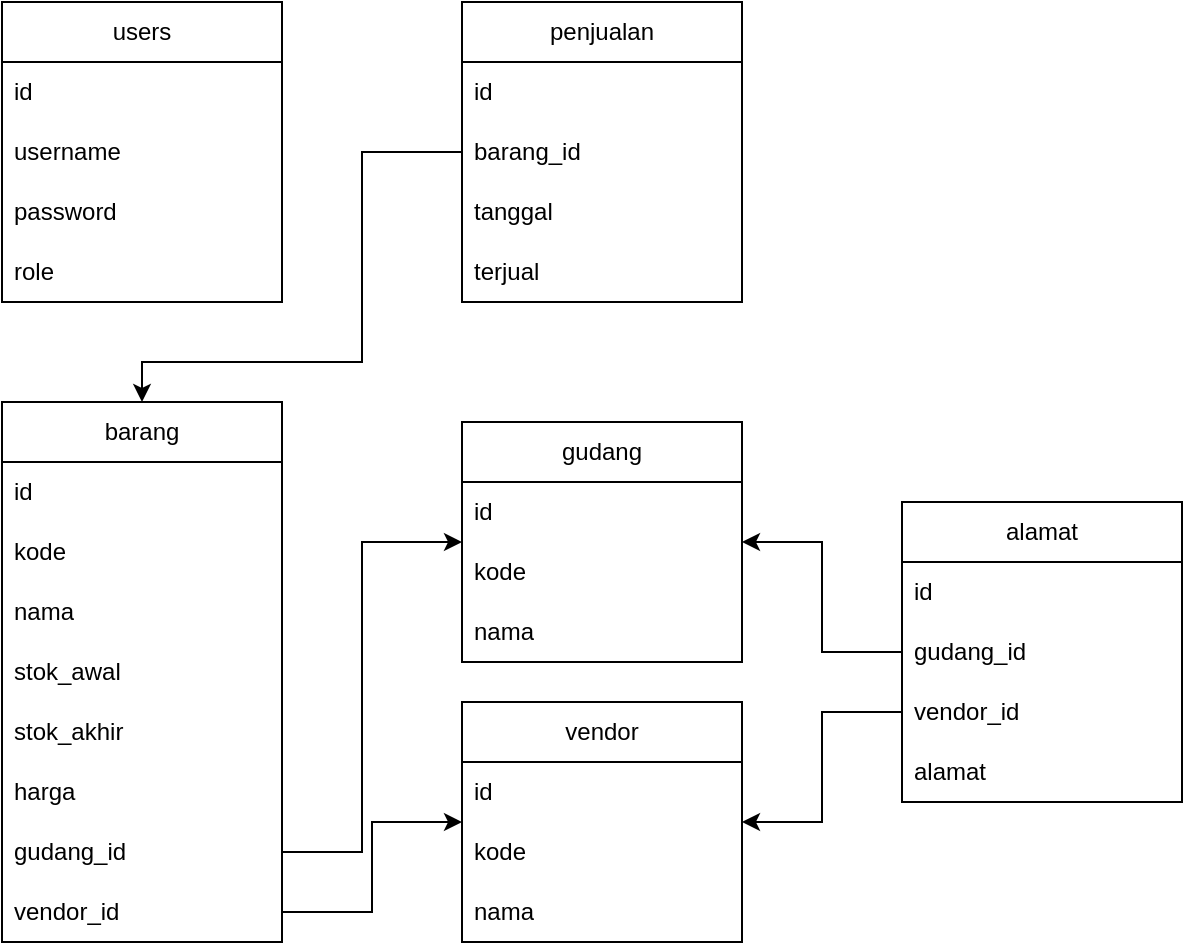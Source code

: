 <mxfile version="20.7.4" type="device"><diagram id="gt4_KsL1PCPWgW394jam" name="Page-1"><mxGraphModel dx="1434" dy="836" grid="1" gridSize="10" guides="1" tooltips="1" connect="1" arrows="1" fold="1" page="1" pageScale="1" pageWidth="850" pageHeight="1100" math="0" shadow="0"><root><mxCell id="0"/><mxCell id="1" parent="0"/><mxCell id="NT6kmGI5-CYWprpdQXGf-1" value="users" style="swimlane;fontStyle=0;childLayout=stackLayout;horizontal=1;startSize=30;horizontalStack=0;resizeParent=1;resizeParentMax=0;resizeLast=0;collapsible=1;marginBottom=0;whiteSpace=wrap;html=1;" parent="1" vertex="1"><mxGeometry x="10" y="10" width="140" height="150" as="geometry"/></mxCell><mxCell id="NT6kmGI5-CYWprpdQXGf-2" value="id" style="text;strokeColor=none;fillColor=none;align=left;verticalAlign=middle;spacingLeft=4;spacingRight=4;overflow=hidden;points=[[0,0.5],[1,0.5]];portConstraint=eastwest;rotatable=0;whiteSpace=wrap;html=1;" parent="NT6kmGI5-CYWprpdQXGf-1" vertex="1"><mxGeometry y="30" width="140" height="30" as="geometry"/></mxCell><mxCell id="NT6kmGI5-CYWprpdQXGf-3" value="username" style="text;strokeColor=none;fillColor=none;align=left;verticalAlign=middle;spacingLeft=4;spacingRight=4;overflow=hidden;points=[[0,0.5],[1,0.5]];portConstraint=eastwest;rotatable=0;whiteSpace=wrap;html=1;" parent="NT6kmGI5-CYWprpdQXGf-1" vertex="1"><mxGeometry y="60" width="140" height="30" as="geometry"/></mxCell><mxCell id="NT6kmGI5-CYWprpdQXGf-4" value="password" style="text;strokeColor=none;fillColor=none;align=left;verticalAlign=middle;spacingLeft=4;spacingRight=4;overflow=hidden;points=[[0,0.5],[1,0.5]];portConstraint=eastwest;rotatable=0;whiteSpace=wrap;html=1;" parent="NT6kmGI5-CYWprpdQXGf-1" vertex="1"><mxGeometry y="90" width="140" height="30" as="geometry"/></mxCell><mxCell id="NT6kmGI5-CYWprpdQXGf-5" value="role" style="text;strokeColor=none;fillColor=none;align=left;verticalAlign=middle;spacingLeft=4;spacingRight=4;overflow=hidden;points=[[0,0.5],[1,0.5]];portConstraint=eastwest;rotatable=0;whiteSpace=wrap;html=1;" parent="NT6kmGI5-CYWprpdQXGf-1" vertex="1"><mxGeometry y="120" width="140" height="30" as="geometry"/></mxCell><mxCell id="NT6kmGI5-CYWprpdQXGf-6" value="penjualan" style="swimlane;fontStyle=0;childLayout=stackLayout;horizontal=1;startSize=30;horizontalStack=0;resizeParent=1;resizeParentMax=0;resizeLast=0;collapsible=1;marginBottom=0;whiteSpace=wrap;html=1;" parent="1" vertex="1"><mxGeometry x="240" y="10" width="140" height="150" as="geometry"/></mxCell><mxCell id="NT6kmGI5-CYWprpdQXGf-7" value="id" style="text;strokeColor=none;fillColor=none;align=left;verticalAlign=middle;spacingLeft=4;spacingRight=4;overflow=hidden;points=[[0,0.5],[1,0.5]];portConstraint=eastwest;rotatable=0;whiteSpace=wrap;html=1;" parent="NT6kmGI5-CYWprpdQXGf-6" vertex="1"><mxGeometry y="30" width="140" height="30" as="geometry"/></mxCell><mxCell id="NT6kmGI5-CYWprpdQXGf-8" value="barang_id" style="text;strokeColor=none;fillColor=none;align=left;verticalAlign=middle;spacingLeft=4;spacingRight=4;overflow=hidden;points=[[0,0.5],[1,0.5]];portConstraint=eastwest;rotatable=0;whiteSpace=wrap;html=1;" parent="NT6kmGI5-CYWprpdQXGf-6" vertex="1"><mxGeometry y="60" width="140" height="30" as="geometry"/></mxCell><mxCell id="NT6kmGI5-CYWprpdQXGf-9" value="tanggal" style="text;strokeColor=none;fillColor=none;align=left;verticalAlign=middle;spacingLeft=4;spacingRight=4;overflow=hidden;points=[[0,0.5],[1,0.5]];portConstraint=eastwest;rotatable=0;whiteSpace=wrap;html=1;" parent="NT6kmGI5-CYWprpdQXGf-6" vertex="1"><mxGeometry y="90" width="140" height="30" as="geometry"/></mxCell><mxCell id="NT6kmGI5-CYWprpdQXGf-10" value="terjual" style="text;strokeColor=none;fillColor=none;align=left;verticalAlign=middle;spacingLeft=4;spacingRight=4;overflow=hidden;points=[[0,0.5],[1,0.5]];portConstraint=eastwest;rotatable=0;whiteSpace=wrap;html=1;" parent="NT6kmGI5-CYWprpdQXGf-6" vertex="1"><mxGeometry y="120" width="140" height="30" as="geometry"/></mxCell><mxCell id="NT6kmGI5-CYWprpdQXGf-38" style="edgeStyle=orthogonalEdgeStyle;rounded=0;orthogonalLoop=1;jettySize=auto;html=1;" parent="1" source="rG83SQX3nKtI0kl44b0l-1" target="NT6kmGI5-CYWprpdQXGf-16" edge="1"><mxGeometry relative="1" as="geometry"><Array as="points"/></mxGeometry></mxCell><mxCell id="NT6kmGI5-CYWprpdQXGf-43" style="edgeStyle=orthogonalEdgeStyle;rounded=0;orthogonalLoop=1;jettySize=auto;html=1;" parent="1" source="NT6kmGI5-CYWprpdQXGf-37" target="NT6kmGI5-CYWprpdQXGf-12" edge="1"><mxGeometry relative="1" as="geometry"><Array as="points"><mxPoint x="190" y="435"/><mxPoint x="190" y="280"/></Array></mxGeometry></mxCell><mxCell id="NT6kmGI5-CYWprpdQXGf-20" value="barang" style="swimlane;fontStyle=0;childLayout=stackLayout;horizontal=1;startSize=30;horizontalStack=0;resizeParent=1;resizeParentMax=0;resizeLast=0;collapsible=1;marginBottom=0;whiteSpace=wrap;html=1;" parent="1" vertex="1"><mxGeometry x="10" y="210" width="140" height="270" as="geometry"/></mxCell><mxCell id="NT6kmGI5-CYWprpdQXGf-21" value="id" style="text;strokeColor=none;fillColor=none;align=left;verticalAlign=middle;spacingLeft=4;spacingRight=4;overflow=hidden;points=[[0,0.5],[1,0.5]];portConstraint=eastwest;rotatable=0;whiteSpace=wrap;html=1;" parent="NT6kmGI5-CYWprpdQXGf-20" vertex="1"><mxGeometry y="30" width="140" height="30" as="geometry"/></mxCell><mxCell id="NT6kmGI5-CYWprpdQXGf-22" value="kode" style="text;strokeColor=none;fillColor=none;align=left;verticalAlign=middle;spacingLeft=4;spacingRight=4;overflow=hidden;points=[[0,0.5],[1,0.5]];portConstraint=eastwest;rotatable=0;whiteSpace=wrap;html=1;" parent="NT6kmGI5-CYWprpdQXGf-20" vertex="1"><mxGeometry y="60" width="140" height="30" as="geometry"/></mxCell><mxCell id="NT6kmGI5-CYWprpdQXGf-23" value="nama" style="text;strokeColor=none;fillColor=none;align=left;verticalAlign=middle;spacingLeft=4;spacingRight=4;overflow=hidden;points=[[0,0.5],[1,0.5]];portConstraint=eastwest;rotatable=0;whiteSpace=wrap;html=1;" parent="NT6kmGI5-CYWprpdQXGf-20" vertex="1"><mxGeometry y="90" width="140" height="30" as="geometry"/></mxCell><mxCell id="NT6kmGI5-CYWprpdQXGf-24" value="stok_awal" style="text;strokeColor=none;fillColor=none;align=left;verticalAlign=middle;spacingLeft=4;spacingRight=4;overflow=hidden;points=[[0,0.5],[1,0.5]];portConstraint=eastwest;rotatable=0;whiteSpace=wrap;html=1;" parent="NT6kmGI5-CYWprpdQXGf-20" vertex="1"><mxGeometry y="120" width="140" height="30" as="geometry"/></mxCell><mxCell id="NT6kmGI5-CYWprpdQXGf-25" value="stok_akhir" style="text;strokeColor=none;fillColor=none;align=left;verticalAlign=middle;spacingLeft=4;spacingRight=4;overflow=hidden;points=[[0,0.5],[1,0.5]];portConstraint=eastwest;rotatable=0;whiteSpace=wrap;html=1;" parent="NT6kmGI5-CYWprpdQXGf-20" vertex="1"><mxGeometry y="150" width="140" height="30" as="geometry"/></mxCell><mxCell id="NT6kmGI5-CYWprpdQXGf-26" value="harga" style="text;strokeColor=none;fillColor=none;align=left;verticalAlign=middle;spacingLeft=4;spacingRight=4;overflow=hidden;points=[[0,0.5],[1,0.5]];portConstraint=eastwest;rotatable=0;whiteSpace=wrap;html=1;" parent="NT6kmGI5-CYWprpdQXGf-20" vertex="1"><mxGeometry y="180" width="140" height="30" as="geometry"/></mxCell><mxCell id="NT6kmGI5-CYWprpdQXGf-37" value="gudang_id" style="text;strokeColor=none;fillColor=none;align=left;verticalAlign=middle;spacingLeft=4;spacingRight=4;overflow=hidden;points=[[0,0.5],[1,0.5]];portConstraint=eastwest;rotatable=0;whiteSpace=wrap;html=1;" parent="NT6kmGI5-CYWprpdQXGf-20" vertex="1"><mxGeometry y="210" width="140" height="30" as="geometry"/></mxCell><mxCell id="rG83SQX3nKtI0kl44b0l-1" value="vendor_id" style="text;strokeColor=none;fillColor=none;align=left;verticalAlign=middle;spacingLeft=4;spacingRight=4;overflow=hidden;points=[[0,0.5],[1,0.5]];portConstraint=eastwest;rotatable=0;whiteSpace=wrap;html=1;" vertex="1" parent="NT6kmGI5-CYWprpdQXGf-20"><mxGeometry y="240" width="140" height="30" as="geometry"/></mxCell><mxCell id="NT6kmGI5-CYWprpdQXGf-44" style="edgeStyle=orthogonalEdgeStyle;rounded=0;orthogonalLoop=1;jettySize=auto;html=1;" parent="1" source="NT6kmGI5-CYWprpdQXGf-29" target="NT6kmGI5-CYWprpdQXGf-12" edge="1"><mxGeometry relative="1" as="geometry"/></mxCell><mxCell id="NT6kmGI5-CYWprpdQXGf-29" value="alamat" style="swimlane;fontStyle=0;childLayout=stackLayout;horizontal=1;startSize=30;horizontalStack=0;resizeParent=1;resizeParentMax=0;resizeLast=0;collapsible=1;marginBottom=0;whiteSpace=wrap;html=1;" parent="1" vertex="1"><mxGeometry x="460" y="260" width="140" height="150" as="geometry"/></mxCell><mxCell id="NT6kmGI5-CYWprpdQXGf-30" value="id" style="text;strokeColor=none;fillColor=none;align=left;verticalAlign=middle;spacingLeft=4;spacingRight=4;overflow=hidden;points=[[0,0.5],[1,0.5]];portConstraint=eastwest;rotatable=0;whiteSpace=wrap;html=1;" parent="NT6kmGI5-CYWprpdQXGf-29" vertex="1"><mxGeometry y="30" width="140" height="30" as="geometry"/></mxCell><mxCell id="NT6kmGI5-CYWprpdQXGf-32" value="gudang_id" style="text;strokeColor=none;fillColor=none;align=left;verticalAlign=middle;spacingLeft=4;spacingRight=4;overflow=hidden;points=[[0,0.5],[1,0.5]];portConstraint=eastwest;rotatable=0;whiteSpace=wrap;html=1;" parent="NT6kmGI5-CYWprpdQXGf-29" vertex="1"><mxGeometry y="60" width="140" height="30" as="geometry"/></mxCell><mxCell id="NT6kmGI5-CYWprpdQXGf-31" value="vendor_id" style="text;strokeColor=none;fillColor=none;align=left;verticalAlign=middle;spacingLeft=4;spacingRight=4;overflow=hidden;points=[[0,0.5],[1,0.5]];portConstraint=eastwest;rotatable=0;whiteSpace=wrap;html=1;" parent="NT6kmGI5-CYWprpdQXGf-29" vertex="1"><mxGeometry y="90" width="140" height="30" as="geometry"/></mxCell><mxCell id="NT6kmGI5-CYWprpdQXGf-35" value="alamat" style="text;strokeColor=none;fillColor=none;align=left;verticalAlign=middle;spacingLeft=4;spacingRight=4;overflow=hidden;points=[[0,0.5],[1,0.5]];portConstraint=eastwest;rotatable=0;whiteSpace=wrap;html=1;" parent="NT6kmGI5-CYWprpdQXGf-29" vertex="1"><mxGeometry y="120" width="140" height="30" as="geometry"/></mxCell><mxCell id="NT6kmGI5-CYWprpdQXGf-12" value="gudang" style="swimlane;fontStyle=0;childLayout=stackLayout;horizontal=1;startSize=30;horizontalStack=0;resizeParent=1;resizeParentMax=0;resizeLast=0;collapsible=1;marginBottom=0;whiteSpace=wrap;html=1;" parent="1" vertex="1"><mxGeometry x="240" y="220" width="140" height="120" as="geometry"/></mxCell><mxCell id="NT6kmGI5-CYWprpdQXGf-13" value="id" style="text;strokeColor=none;fillColor=none;align=left;verticalAlign=middle;spacingLeft=4;spacingRight=4;overflow=hidden;points=[[0,0.5],[1,0.5]];portConstraint=eastwest;rotatable=0;whiteSpace=wrap;html=1;" parent="NT6kmGI5-CYWprpdQXGf-12" vertex="1"><mxGeometry y="30" width="140" height="30" as="geometry"/></mxCell><mxCell id="NT6kmGI5-CYWprpdQXGf-14" value="kode" style="text;strokeColor=none;fillColor=none;align=left;verticalAlign=middle;spacingLeft=4;spacingRight=4;overflow=hidden;points=[[0,0.5],[1,0.5]];portConstraint=eastwest;rotatable=0;whiteSpace=wrap;html=1;" parent="NT6kmGI5-CYWprpdQXGf-12" vertex="1"><mxGeometry y="60" width="140" height="30" as="geometry"/></mxCell><mxCell id="NT6kmGI5-CYWprpdQXGf-15" value="nama" style="text;strokeColor=none;fillColor=none;align=left;verticalAlign=middle;spacingLeft=4;spacingRight=4;overflow=hidden;points=[[0,0.5],[1,0.5]];portConstraint=eastwest;rotatable=0;whiteSpace=wrap;html=1;" parent="NT6kmGI5-CYWprpdQXGf-12" vertex="1"><mxGeometry y="90" width="140" height="30" as="geometry"/></mxCell><mxCell id="NT6kmGI5-CYWprpdQXGf-16" value="vendor" style="swimlane;fontStyle=0;childLayout=stackLayout;horizontal=1;startSize=30;horizontalStack=0;resizeParent=1;resizeParentMax=0;resizeLast=0;collapsible=1;marginBottom=0;whiteSpace=wrap;html=1;" parent="1" vertex="1"><mxGeometry x="240" y="360" width="140" height="120" as="geometry"/></mxCell><mxCell id="NT6kmGI5-CYWprpdQXGf-17" value="id" style="text;strokeColor=none;fillColor=none;align=left;verticalAlign=middle;spacingLeft=4;spacingRight=4;overflow=hidden;points=[[0,0.5],[1,0.5]];portConstraint=eastwest;rotatable=0;whiteSpace=wrap;html=1;" parent="NT6kmGI5-CYWprpdQXGf-16" vertex="1"><mxGeometry y="30" width="140" height="30" as="geometry"/></mxCell><mxCell id="NT6kmGI5-CYWprpdQXGf-18" value="kode" style="text;strokeColor=none;fillColor=none;align=left;verticalAlign=middle;spacingLeft=4;spacingRight=4;overflow=hidden;points=[[0,0.5],[1,0.5]];portConstraint=eastwest;rotatable=0;whiteSpace=wrap;html=1;" parent="NT6kmGI5-CYWprpdQXGf-16" vertex="1"><mxGeometry y="60" width="140" height="30" as="geometry"/></mxCell><mxCell id="NT6kmGI5-CYWprpdQXGf-19" value="nama" style="text;strokeColor=none;fillColor=none;align=left;verticalAlign=middle;spacingLeft=4;spacingRight=4;overflow=hidden;points=[[0,0.5],[1,0.5]];portConstraint=eastwest;rotatable=0;whiteSpace=wrap;html=1;" parent="NT6kmGI5-CYWprpdQXGf-16" vertex="1"><mxGeometry y="90" width="140" height="30" as="geometry"/></mxCell><mxCell id="rG83SQX3nKtI0kl44b0l-2" style="edgeStyle=orthogonalEdgeStyle;rounded=0;orthogonalLoop=1;jettySize=auto;html=1;" edge="1" parent="1" source="NT6kmGI5-CYWprpdQXGf-8" target="NT6kmGI5-CYWprpdQXGf-20"><mxGeometry relative="1" as="geometry"><Array as="points"><mxPoint x="190" y="85"/><mxPoint x="190" y="190"/><mxPoint x="80" y="190"/></Array></mxGeometry></mxCell><mxCell id="rG83SQX3nKtI0kl44b0l-3" style="edgeStyle=orthogonalEdgeStyle;rounded=0;orthogonalLoop=1;jettySize=auto;html=1;" edge="1" parent="1" source="NT6kmGI5-CYWprpdQXGf-31" target="NT6kmGI5-CYWprpdQXGf-16"><mxGeometry relative="1" as="geometry"/></mxCell></root></mxGraphModel></diagram></mxfile>